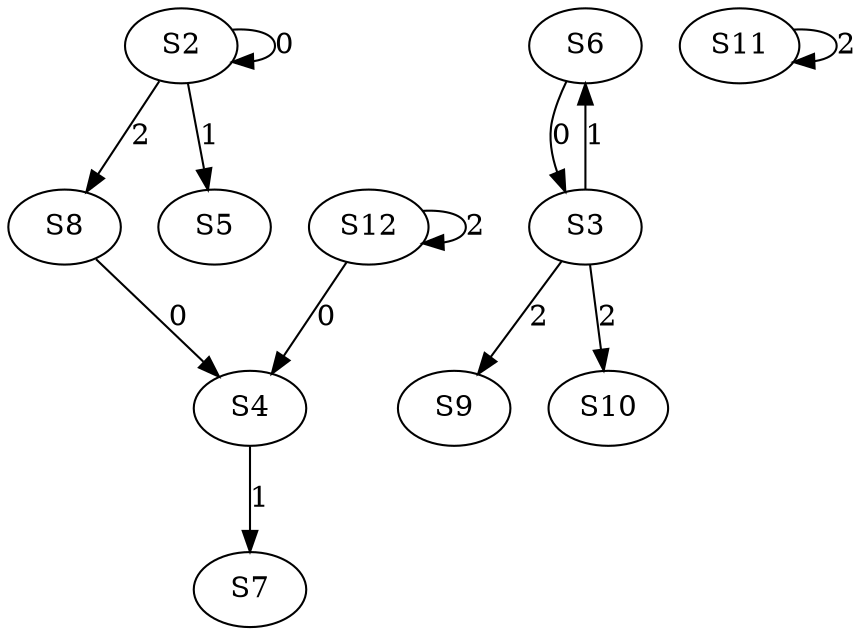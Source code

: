 strict digraph {
	S2 -> S2 [ label = 0 ];
	S6 -> S3 [ label = 0 ];
	S8 -> S4 [ label = 0 ];
	S2 -> S5 [ label = 1 ];
	S3 -> S6 [ label = 1 ];
	S4 -> S7 [ label = 1 ];
	S2 -> S8 [ label = 2 ];
	S3 -> S9 [ label = 2 ];
	S3 -> S10 [ label = 2 ];
	S11 -> S11 [ label = 2 ];
	S12 -> S12 [ label = 2 ];
	S12 -> S4 [ label = 0 ];
}